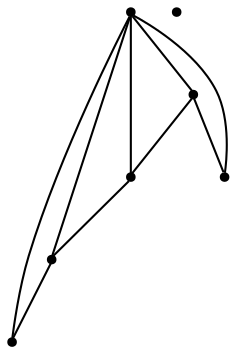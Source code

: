 graph {
  node [shape=point,comment="{\"directed\":false,\"doi\":\"10.1007/978-3-662-45803-7_26\",\"figure\":\"6\"}"]

  v0 [pos="1460.7395215709942,869.9177758670046"]
  v1 [pos="1413.7515543682055,672.4643175675349"]
  v2 [pos="1413.7515543682055,729.0565043130489"]
  v3 [pos="1357.1439963149387,729.056504313049"]
  v4 [pos="1357.1439963149387,785.6527622009332"]
  v5 [pos="1309.9725370422743,832.814910985647"]
  v6 [pos="1198.7766290063403,740.274791559851"]

  v0 -- v1 [id="-1",pos="1460.7395215709942,869.9177758670046 1442.2355806326884,823.4017300987222 1442.2355806326884,823.4017300987222 1442.2355806326884,823.4017300987222 1432.7996091004006,691.3492656245521 1432.7996091004006,691.3492656245521 1432.7996091004006,691.3492656245521 1413.7515543682055,672.4643175675349 1413.7515543682055,672.4643175675349 1413.7515543682055,672.4643175675349"]
  v0 -- v2 [id="-2",pos="1460.7395215709942,869.9177758670046 1442.2355806326884,832.831704447923 1442.2355806326884,832.831704447923 1442.2355806326884,832.831704447923 1432.7996091004006,747.9413887584667 1432.7996091004006,747.9413887584667 1432.7996091004006,747.9413887584667 1413.7515543682055,729.0565043130489 1413.7515543682055,729.0565043130489 1413.7515543682055,729.0565043130489"]
  v0 -- v3 [id="-3",pos="1460.7395215709942,869.9177758670046 1442.2355806326884,842.2658135510934 1442.2355806326884,842.2658135510934 1442.2355806326884,842.2658135510934 1432.7996091004006,804.5377102579504 1432.7996091004006,804.5377102579504 1432.7996091004006,804.5377102579504 1357.1439963149387,729.056504313049 1357.1439963149387,729.056504313049 1357.1439963149387,729.056504313049"]
  v0 -- v4 [id="-4",pos="1460.7395215709942,869.9177758670046 1442.2355806326884,851.6999226542638 1442.2355806326884,851.6999226542638 1442.2355806326884,851.6999226542638 1413.9318652302122,842.2658135510934 1413.9318652302122,842.2658135510934 1413.9318652302122,842.2658135510934 1357.1439963149387,785.6527622009332 1357.1439963149387,785.6527622009332 1357.1439963149387,785.6527622009332"]
  v0 -- v5 [id="-5",pos="1460.7395215709942,869.9177758670046 1442.2313814383015,861.1298333918651 1442.2313814383015,861.1298333918651 1442.2313814383015,861.1298333918651 1319.5888194365689,842.2658135510934 1319.5888194365689,842.2658135510934 1319.5888194365689,842.2658135510934 1309.9725370422743,832.814910985647 1309.9725370422743,832.814910985647 1309.9725370422743,832.814910985647"]
  v2 -- v1 [id="-6",pos="1413.7515543682055,729.0565043130489 1413.7515543682055,672.4643175675349 1413.7515543682055,672.4643175675349 1413.7515543682055,672.4643175675349"]
  v3 -- v2 [id="-12",pos="1357.1439963149387,729.056504313049 1413.7515543682055,729.0565043130489 1413.7515543682055,729.0565043130489 1413.7515543682055,729.0565043130489"]
  v4 -- v3 [id="-13",pos="1357.1439963149387,785.6527622009332 1357.1439963149387,729.056504313049 1357.1439963149387,729.056504313049 1357.1439963149387,729.056504313049"]
  v4 -- v5 [id="-15",pos="1357.1439963149387,785.6527622009332 1310.157047098668,785.6694920516097 1310.157047098668,785.6694920516097 1310.157047098668,785.6694920516097 1309.9725370422743,832.814910985647 1309.9725370422743,832.814910985647 1309.9725370422743,832.814910985647"]
}